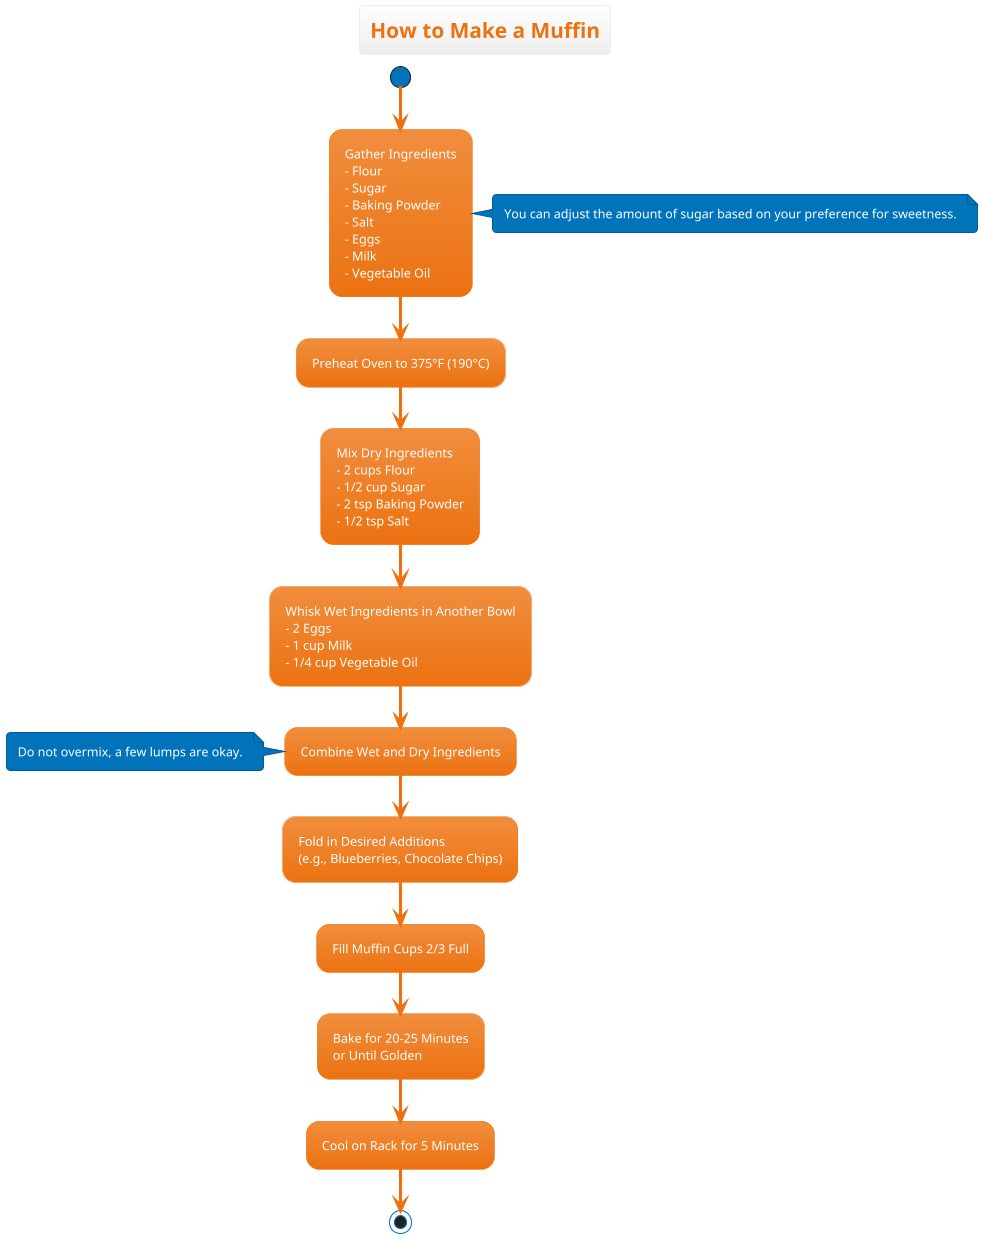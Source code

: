 ```plantuml
@startuml
!theme aws-orange

title How to Make a Muffin

(*) --> "Gather Ingredients\n- Flour\n- Sugar\n- Baking Powder\n- Salt\n- Eggs\n- Milk\n- Vegetable Oil"

note right
  You can adjust the amount of sugar based on your preference for sweetness.
end note

--> "Preheat Oven to 375°F (190°C)"

--> "Mix Dry Ingredients\n- 2 cups Flour\n- 1/2 cup Sugar\n- 2 tsp Baking Powder\n- 1/2 tsp Salt"

--> "Whisk Wet Ingredients in Another Bowl\n- 2 Eggs\n- 1 cup Milk\n- 1/4 cup Vegetable Oil"

--> "Combine Wet and Dry Ingredients"

note left
  Do not overmix, a few lumps are okay.
end note

--> "Fold in Desired Additions\n(e.g., Blueberries, Chocolate Chips)"

--> "Fill Muffin Cups 2/3 Full"

--> "Bake for 20-25 Minutes\nor Until Golden"

--> "Cool on Rack for 5 Minutes"

--> (*)

@enduml
```